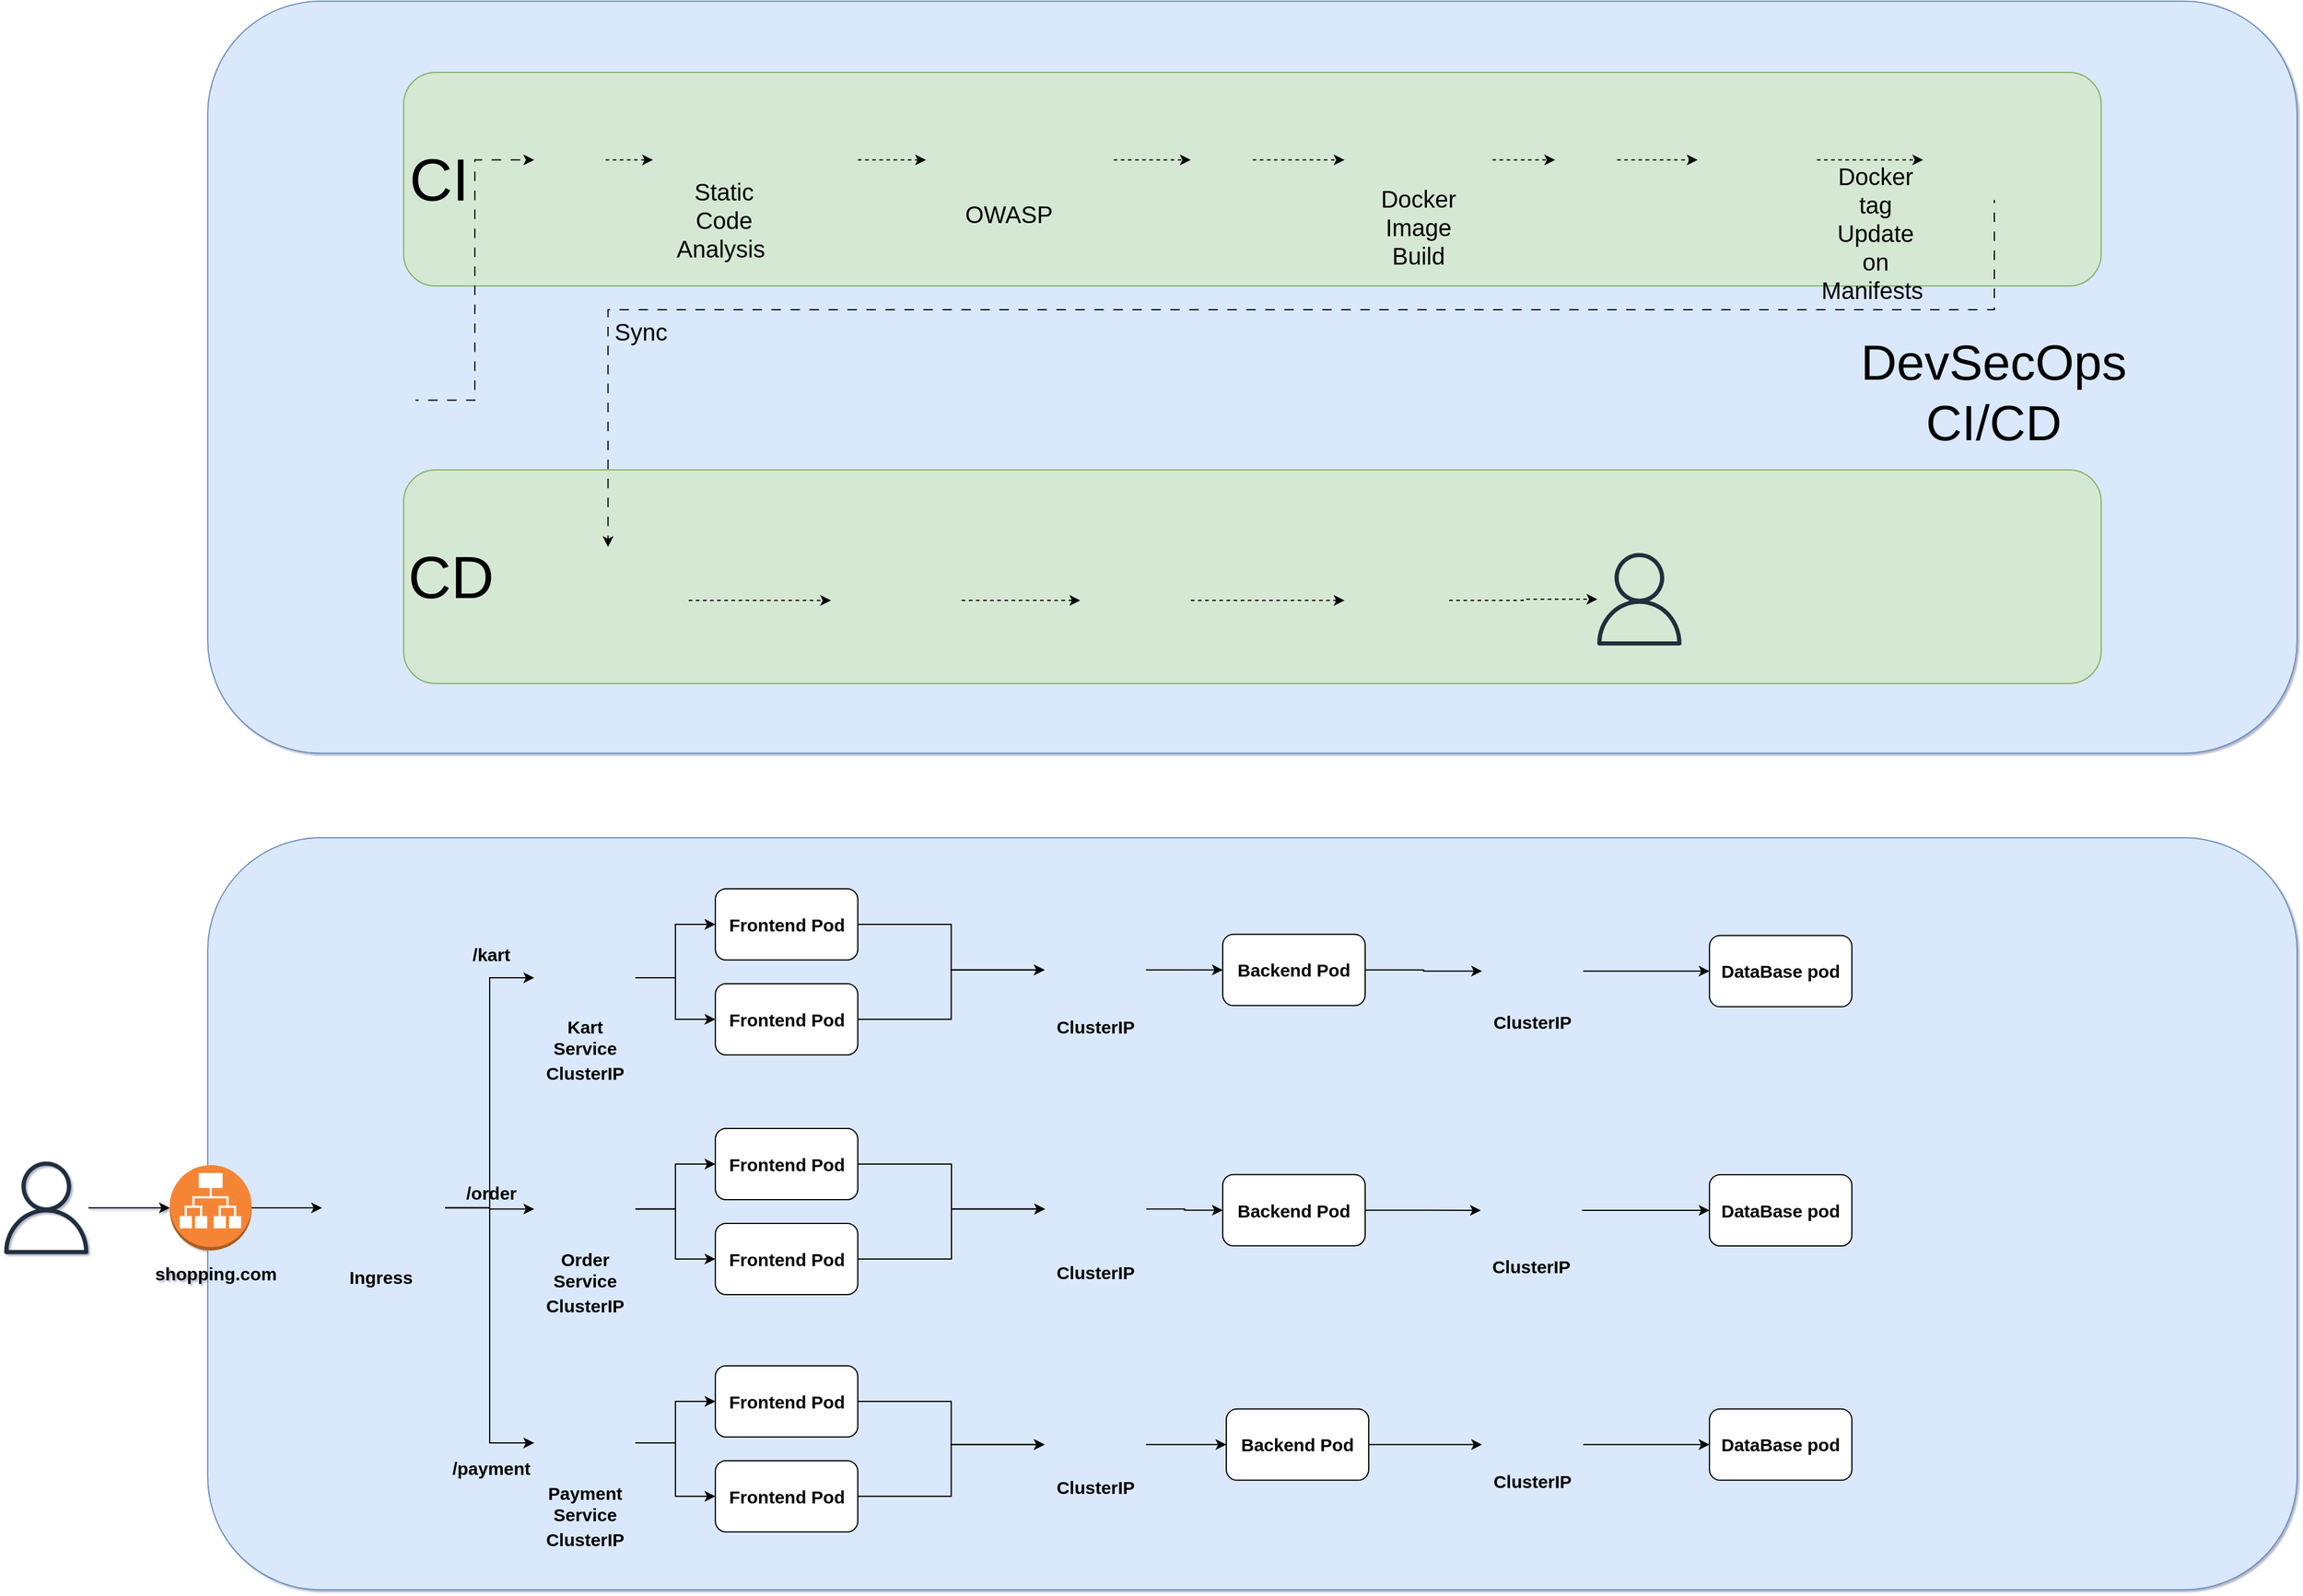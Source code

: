 <mxfile version="26.0.5">
  <diagram name="Page-1" id="FletzxpNU2K9Tte4MwrH">
    <mxGraphModel dx="3149" dy="1913" grid="1" gridSize="10" guides="1" tooltips="1" connect="1" arrows="1" fold="1" page="1" pageScale="1" pageWidth="1100" pageHeight="850" math="0" shadow="1">
      <root>
        <mxCell id="0" />
        <mxCell id="1" parent="0" />
        <mxCell id="Zp9bopaUCP8zhnC8v-5o-43" value="" style="rounded=1;whiteSpace=wrap;html=1;fillColor=#dae8fc;strokeColor=#6c8ebf;" parent="1" vertex="1">
          <mxGeometry x="-375" y="-60" width="1760" height="633.75" as="geometry" />
        </mxCell>
        <mxCell id="Zp9bopaUCP8zhnC8v-5o-44" value="" style="rounded=1;whiteSpace=wrap;html=1;fillColor=#d5e8d4;strokeColor=#82b366;" parent="1" vertex="1">
          <mxGeometry x="-210" width="1430" height="180" as="geometry" />
        </mxCell>
        <mxCell id="Zp9bopaUCP8zhnC8v-5o-45" value="" style="rounded=1;whiteSpace=wrap;html=1;fillColor=#d5e8d4;strokeColor=#82b366;labelBackgroundColor=none;" parent="1" vertex="1">
          <mxGeometry x="-210" y="335" width="1430" height="180" as="geometry" />
        </mxCell>
        <mxCell id="Zp9bopaUCP8zhnC8v-5o-13" style="edgeStyle=orthogonalEdgeStyle;rounded=0;orthogonalLoop=1;jettySize=auto;html=1;entryX=0;entryY=0.5;entryDx=0;entryDy=0;flowAnimation=1;" parent="1" source="Zp9bopaUCP8zhnC8v-5o-1" target="Zp9bopaUCP8zhnC8v-5o-3" edge="1">
          <mxGeometry relative="1" as="geometry" />
        </mxCell>
        <mxCell id="Zp9bopaUCP8zhnC8v-5o-1" value="" style="shape=image;verticalLabelPosition=bottom;labelBackgroundColor=default;verticalAlign=top;aspect=fixed;imageAspect=0;image=https://logolook.net/wp-content/uploads/2022/12/GitHub-Logo.png;" parent="1" vertex="1">
          <mxGeometry x="-320" y="242.5" width="120" height="67.5" as="geometry" />
        </mxCell>
        <mxCell id="Zp9bopaUCP8zhnC8v-5o-22" style="edgeStyle=orthogonalEdgeStyle;rounded=0;orthogonalLoop=1;jettySize=auto;html=1;entryX=0;entryY=0.5;entryDx=0;entryDy=0;flowAnimation=1;dashed=1;" parent="1" source="Zp9bopaUCP8zhnC8v-5o-3" target="Zp9bopaUCP8zhnC8v-5o-5" edge="1">
          <mxGeometry relative="1" as="geometry" />
        </mxCell>
        <mxCell id="Zp9bopaUCP8zhnC8v-5o-3" value="" style="shape=image;verticalLabelPosition=bottom;labelBackgroundColor=default;verticalAlign=top;aspect=fixed;imageAspect=0;image=https://upload.wikimedia.org/wikipedia/commons/thumb/e/e9/Jenkins_logo.svg/1483px-Jenkins_logo.svg.png;" parent="1" vertex="1">
          <mxGeometry x="-100" y="32.33" width="60" height="82.85" as="geometry" />
        </mxCell>
        <mxCell id="Zp9bopaUCP8zhnC8v-5o-20" style="edgeStyle=orthogonalEdgeStyle;rounded=0;orthogonalLoop=1;jettySize=auto;html=1;entryX=0;entryY=0.5;entryDx=0;entryDy=0;flowAnimation=1;dashed=1;" parent="1" source="Zp9bopaUCP8zhnC8v-5o-4" target="kJF5AU2SEee2FHh_53xt-1" edge="1">
          <mxGeometry relative="1" as="geometry">
            <mxPoint x="870" y="73.75" as="targetPoint" />
          </mxGeometry>
        </mxCell>
        <mxCell id="Zp9bopaUCP8zhnC8v-5o-4" value="" style="shape=image;verticalLabelPosition=bottom;labelBackgroundColor=default;verticalAlign=top;aspect=fixed;imageAspect=0;image=https://static-00.iconduck.com/assets.00/trivy-icon-1248x2048-jvb9x51r.png;" parent="1" vertex="1">
          <mxGeometry x="760" y="31" width="52.08" height="85.5" as="geometry" />
        </mxCell>
        <mxCell id="Zp9bopaUCP8zhnC8v-5o-21" style="edgeStyle=orthogonalEdgeStyle;rounded=0;orthogonalLoop=1;jettySize=auto;html=1;entryX=0;entryY=0.5;entryDx=0;entryDy=0;flowAnimation=1;dashed=1;" parent="1" source="Zp9bopaUCP8zhnC8v-5o-5" target="Zp9bopaUCP8zhnC8v-5o-7" edge="1">
          <mxGeometry relative="1" as="geometry" />
        </mxCell>
        <mxCell id="Zp9bopaUCP8zhnC8v-5o-5" value="" style="shape=image;verticalLabelPosition=bottom;labelBackgroundColor=default;verticalAlign=top;aspect=fixed;imageAspect=0;image=https://static-00.iconduck.com/assets.00/sonarqube-icon-2048x499-b6mw67zs.png;" parent="1" vertex="1">
          <mxGeometry y="52.76" width="172.6" height="42" as="geometry" />
        </mxCell>
        <mxCell id="yrw4BJJYyJAJMMiqZRWE-4" value="" style="edgeStyle=orthogonalEdgeStyle;rounded=0;orthogonalLoop=1;jettySize=auto;html=1;flowAnimation=1;dashed=1;" parent="1" source="Zp9bopaUCP8zhnC8v-5o-7" target="yrw4BJJYyJAJMMiqZRWE-3" edge="1">
          <mxGeometry relative="1" as="geometry" />
        </mxCell>
        <mxCell id="Zp9bopaUCP8zhnC8v-5o-7" value="" style="shape=image;verticalLabelPosition=bottom;labelBackgroundColor=default;verticalAlign=top;aspect=fixed;imageAspect=0;image=https://blogger.googleusercontent.com/img/b/R29vZ2xl/AVvXsEglo6MalGbIc81QBbz1jqOU8B0085n2UVJCaH9SfhIfxA0MYt1dEFk2-zwiD-qE16LkgxrJgrbgfuRdoyn1PJho_kqKA_0VlMfW9-waWAuhLT9El1w9XQpbyBj_-3MCTMml9gdUmU9k4Ek/s1600/DependencyCheck.png;" parent="1" vertex="1">
          <mxGeometry x="230" y="48.75" width="158.02" height="50" as="geometry" />
        </mxCell>
        <mxCell id="Zp9bopaUCP8zhnC8v-5o-12" value="" style="shape=image;verticalLabelPosition=bottom;labelBackgroundColor=default;verticalAlign=top;aspect=fixed;imageAspect=0;image=https://static-00.iconduck.com/assets.00/terraform-icon-1803x2048-hodrzd3t.png;" parent="1" vertex="1">
          <mxGeometry x="-340" y="60" width="52.8" height="60" as="geometry" />
        </mxCell>
        <mxCell id="Zp9bopaUCP8zhnC8v-5o-18" style="edgeStyle=orthogonalEdgeStyle;rounded=0;orthogonalLoop=1;jettySize=auto;html=1;entryX=0;entryY=0.5;entryDx=0;entryDy=0;flowAnimation=1;dashed=1;" parent="1" source="Zp9bopaUCP8zhnC8v-5o-15" target="Zp9bopaUCP8zhnC8v-5o-4" edge="1">
          <mxGeometry relative="1" as="geometry">
            <mxPoint x="680" y="73.75" as="targetPoint" />
          </mxGeometry>
        </mxCell>
        <mxCell id="Zp9bopaUCP8zhnC8v-5o-15" value="" style="shape=image;verticalLabelPosition=bottom;labelBackgroundColor=default;verticalAlign=top;aspect=fixed;imageAspect=0;image=https://logos-world.net/wp-content/uploads/2021/02/Docker-Logo.png;" parent="1" vertex="1">
          <mxGeometry x="582.6" y="38.75" width="124.44" height="70" as="geometry" />
        </mxCell>
        <mxCell id="Zp9bopaUCP8zhnC8v-5o-17" value="Docker Image Build" style="text;html=1;align=center;verticalAlign=middle;whiteSpace=wrap;rounded=0;fontSize=20;" parent="1" vertex="1">
          <mxGeometry x="614.82" y="115.18" width="60" height="30" as="geometry" />
        </mxCell>
        <mxCell id="Zp9bopaUCP8zhnC8v-5o-34" style="edgeStyle=orthogonalEdgeStyle;rounded=0;orthogonalLoop=1;jettySize=auto;html=1;entryX=0.5;entryY=0;entryDx=0;entryDy=0;flowAnimation=1;exitX=0.5;exitY=1;exitDx=0;exitDy=0;" parent="1" source="Zp9bopaUCP8zhnC8v-5o-36" target="Zp9bopaUCP8zhnC8v-5o-25" edge="1">
          <mxGeometry relative="1" as="geometry">
            <mxPoint x="-37.795" y="390" as="targetPoint" />
            <mxPoint x="927.429" y="93.75" as="sourcePoint" />
            <Array as="points">
              <mxPoint x="1130" y="200" />
              <mxPoint x="-38" y="200" />
            </Array>
          </mxGeometry>
        </mxCell>
        <mxCell id="Zp9bopaUCP8zhnC8v-5o-37" style="edgeStyle=orthogonalEdgeStyle;rounded=0;orthogonalLoop=1;jettySize=auto;html=1;entryX=0;entryY=0.5;entryDx=0;entryDy=0;flowAnimation=1;dashed=1;exitX=1;exitY=0.5;exitDx=0;exitDy=0;" parent="1" source="kJF5AU2SEee2FHh_53xt-1" target="Zp9bopaUCP8zhnC8v-5o-36" edge="1">
          <mxGeometry relative="1" as="geometry">
            <mxPoint x="984.95" y="73.75" as="sourcePoint" />
          </mxGeometry>
        </mxCell>
        <mxCell id="Zp9bopaUCP8zhnC8v-5o-24" value="" style="shape=image;verticalLabelPosition=bottom;labelBackgroundColor=default;verticalAlign=top;aspect=fixed;imageAspect=0;image=https://upload.wikimedia.org/wikipedia/commons/0/05/Ansible_Logo.png;" parent="1" vertex="1">
          <mxGeometry x="-353.6" y="137.5" width="80" height="80" as="geometry" />
        </mxCell>
        <mxCell id="Zp9bopaUCP8zhnC8v-5o-27" style="edgeStyle=orthogonalEdgeStyle;rounded=0;orthogonalLoop=1;jettySize=auto;html=1;entryX=0;entryY=0.5;entryDx=0;entryDy=0;flowAnimation=1;dashed=1;" parent="1" source="Zp9bopaUCP8zhnC8v-5o-25" target="Zp9bopaUCP8zhnC8v-5o-28" edge="1">
          <mxGeometry relative="1" as="geometry">
            <mxPoint x="160" y="445" as="targetPoint" />
          </mxGeometry>
        </mxCell>
        <mxCell id="Zp9bopaUCP8zhnC8v-5o-25" value="" style="shape=image;verticalLabelPosition=bottom;labelBackgroundColor=default;verticalAlign=top;aspect=fixed;imageAspect=0;image=https://www.opsmx.com/wp-content/uploads/2022/07/Argo-1-e1630327305635-1.png;" parent="1" vertex="1">
          <mxGeometry x="-105.59" y="400" width="135.59" height="90" as="geometry" />
        </mxCell>
        <mxCell id="Zp9bopaUCP8zhnC8v-5o-30" style="edgeStyle=orthogonalEdgeStyle;rounded=0;orthogonalLoop=1;jettySize=auto;html=1;flowAnimation=1;dashed=1;" parent="1" source="Zp9bopaUCP8zhnC8v-5o-28" target="Zp9bopaUCP8zhnC8v-5o-29" edge="1">
          <mxGeometry relative="1" as="geometry" />
        </mxCell>
        <mxCell id="Zp9bopaUCP8zhnC8v-5o-28" value="" style="shape=image;verticalLabelPosition=bottom;labelBackgroundColor=default;verticalAlign=top;aspect=fixed;imageAspect=0;image=https://juststickers.in/wp-content/uploads/2018/11/kubernetes-wordmark.png;" parent="1" vertex="1">
          <mxGeometry x="150" y="390" width="110" height="110" as="geometry" />
        </mxCell>
        <mxCell id="Zp9bopaUCP8zhnC8v-5o-32" style="edgeStyle=orthogonalEdgeStyle;rounded=0;orthogonalLoop=1;jettySize=auto;html=1;entryX=0;entryY=0.5;entryDx=0;entryDy=0;flowAnimation=1;dashed=1;" parent="1" source="Zp9bopaUCP8zhnC8v-5o-29" target="Zp9bopaUCP8zhnC8v-5o-31" edge="1">
          <mxGeometry relative="1" as="geometry" />
        </mxCell>
        <mxCell id="Zp9bopaUCP8zhnC8v-5o-29" value="" style="shape=image;verticalLabelPosition=bottom;labelBackgroundColor=default;verticalAlign=top;aspect=fixed;imageAspect=0;image=https://i.pinimg.com/originals/58/87/dd/5887ddf7f68aa57b38e35196f42150c7.png;" parent="1" vertex="1">
          <mxGeometry x="360" y="405" width="93.02" height="80" as="geometry" />
        </mxCell>
        <mxCell id="Zp9bopaUCP8zhnC8v-5o-47" style="edgeStyle=orthogonalEdgeStyle;rounded=0;orthogonalLoop=1;jettySize=auto;html=1;flowAnimation=1;dashed=1;" parent="1" source="Zp9bopaUCP8zhnC8v-5o-31" target="Zp9bopaUCP8zhnC8v-5o-46" edge="1">
          <mxGeometry relative="1" as="geometry" />
        </mxCell>
        <mxCell id="Zp9bopaUCP8zhnC8v-5o-31" value="" style="shape=image;verticalLabelPosition=bottom;labelBackgroundColor=default;verticalAlign=top;aspect=fixed;imageAspect=0;image=https://upload.wikimedia.org/wikipedia/commons/thumb/a/a1/Grafana_logo.svg/800px-Grafana_logo.svg.png;" parent="1" vertex="1">
          <mxGeometry x="582.6" y="400" width="88.02" height="90" as="geometry" />
        </mxCell>
        <mxCell id="Zp9bopaUCP8zhnC8v-5o-35" value="" style="shape=image;verticalLabelPosition=bottom;labelBackgroundColor=default;verticalAlign=top;aspect=fixed;imageAspect=0;image=https://static-00.iconduck.com/assets.00/aws-icon-2048x2048-ptyrjxdo.png;" parent="1" vertex="1">
          <mxGeometry x="-350" y="-36.25" width="85" height="85" as="geometry" />
        </mxCell>
        <mxCell id="Zp9bopaUCP8zhnC8v-5o-36" value="" style="shape=image;verticalLabelPosition=bottom;labelBackgroundColor=default;verticalAlign=top;aspect=fixed;imageAspect=0;image=https://logolook.net/wp-content/uploads/2022/12/GitHub-Logo.png;" parent="1" vertex="1">
          <mxGeometry x="1070" y="40" width="120" height="67.5" as="geometry" />
        </mxCell>
        <mxCell id="Zp9bopaUCP8zhnC8v-5o-46" value="" style="outlineConnect=0;fontColor=#232F3E;gradientColor=none;fillColor=#232F3D;strokeColor=none;dashed=0;verticalLabelPosition=bottom;verticalAlign=top;align=center;html=1;fontSize=12;fontStyle=0;aspect=fixed;pointerEvents=1;shape=mxgraph.aws4.user;" parent="1" vertex="1">
          <mxGeometry x="792" y="405" width="78" height="78" as="geometry" />
        </mxCell>
        <mxCell id="Zp9bopaUCP8zhnC8v-5o-48" value="DevSecOps CI/CD" style="text;html=1;align=center;verticalAlign=middle;whiteSpace=wrap;rounded=0;fontSize=42;" parent="1" vertex="1">
          <mxGeometry x="1021.4" y="230" width="217.2" height="80" as="geometry" />
        </mxCell>
        <mxCell id="Zp9bopaUCP8zhnC8v-5o-49" value="CI" style="text;html=1;align=center;verticalAlign=middle;whiteSpace=wrap;rounded=0;fontSize=50;" parent="1" vertex="1">
          <mxGeometry x="-210" y="75.0" width="60" height="30" as="geometry" />
        </mxCell>
        <mxCell id="Zp9bopaUCP8zhnC8v-5o-50" value="CD" style="text;html=1;align=center;verticalAlign=middle;whiteSpace=wrap;rounded=0;fontSize=50;" parent="1" vertex="1">
          <mxGeometry x="-200.0" y="410" width="60" height="30" as="geometry" />
        </mxCell>
        <mxCell id="Ye_nrfRPRzjRZ5T-cUN8-1" value="Docker tag Update on Manifests&amp;nbsp;" style="text;html=1;align=center;verticalAlign=middle;whiteSpace=wrap;rounded=0;strokeWidth=10;fontSize=20;" parent="1" vertex="1">
          <mxGeometry x="1000" y="120" width="60" height="30" as="geometry" />
        </mxCell>
        <mxCell id="Ye_nrfRPRzjRZ5T-cUN8-2" value="Static Code Analysis&amp;nbsp;" style="text;html=1;align=center;verticalAlign=middle;whiteSpace=wrap;rounded=0;fontSize=20;" parent="1" vertex="1">
          <mxGeometry x="30" y="108.75" width="60" height="30" as="geometry" />
        </mxCell>
        <mxCell id="Ye_nrfRPRzjRZ5T-cUN8-3" value="OWASP" style="text;html=1;align=center;verticalAlign=middle;whiteSpace=wrap;rounded=0;fontSize=20;" parent="1" vertex="1">
          <mxGeometry x="270" y="103.75" width="60" height="30" as="geometry" />
        </mxCell>
        <mxCell id="Ye_nrfRPRzjRZ5T-cUN8-4" value="Sync" style="text;html=1;align=center;verticalAlign=middle;whiteSpace=wrap;rounded=0;fontSize=20;" parent="1" vertex="1">
          <mxGeometry x="-40" y="203.44" width="60" height="30" as="geometry" />
        </mxCell>
        <mxCell id="yrw4BJJYyJAJMMiqZRWE-6" style="edgeStyle=orthogonalEdgeStyle;rounded=0;orthogonalLoop=1;jettySize=auto;html=1;entryX=0;entryY=0.5;entryDx=0;entryDy=0;flowAnimation=1;dashed=1;" parent="1" source="yrw4BJJYyJAJMMiqZRWE-3" target="Zp9bopaUCP8zhnC8v-5o-15" edge="1">
          <mxGeometry relative="1" as="geometry" />
        </mxCell>
        <mxCell id="yrw4BJJYyJAJMMiqZRWE-3" value="" style="shape=image;verticalLabelPosition=bottom;labelBackgroundColor=default;verticalAlign=top;aspect=fixed;imageAspect=0;image=https://static-00.iconduck.com/assets.00/trivy-icon-1248x2048-jvb9x51r.png;" parent="1" vertex="1">
          <mxGeometry x="453.02" y="31" width="52.08" height="85.5" as="geometry" />
        </mxCell>
        <mxCell id="kJF5AU2SEee2FHh_53xt-2" value="" style="rounded=1;whiteSpace=wrap;html=1;fillColor=#dae8fc;strokeColor=#6c8ebf;fontStyle=1;fontSize=15;" parent="1" vertex="1">
          <mxGeometry x="-375" y="644.99" width="1760" height="633.75" as="geometry" />
        </mxCell>
        <mxCell id="kJF5AU2SEee2FHh_53xt-1" value="" style="shape=image;verticalLabelPosition=bottom;labelBackgroundColor=default;verticalAlign=top;aspect=fixed;imageAspect=0;image=https://images.squarespace-cdn.com/content/v1/5979393017bffc7e4595795b/1612198269255-W6DPDQBCHH716OYRSJWJ/docker-hub-logo.png;" parent="1" vertex="1">
          <mxGeometry x="880" y="33.75" width="100.39" height="80" as="geometry" />
        </mxCell>
        <mxCell id="kJF5AU2SEee2FHh_53xt-3" value="" style="outlineConnect=0;fontColor=#232F3E;gradientColor=none;fillColor=#232F3D;strokeColor=none;dashed=0;verticalLabelPosition=bottom;verticalAlign=top;align=center;html=1;fontSize=15;fontStyle=1;aspect=fixed;pointerEvents=1;shape=mxgraph.aws4.user;" parent="1" vertex="1">
          <mxGeometry x="-550" y="917.87" width="78" height="78" as="geometry" />
        </mxCell>
        <mxCell id="kJF5AU2SEee2FHh_53xt-7" style="edgeStyle=orthogonalEdgeStyle;rounded=0;orthogonalLoop=1;jettySize=auto;html=1;entryX=0;entryY=0.5;entryDx=0;entryDy=0;fontStyle=1;fontSize=15;" parent="1" source="kJF5AU2SEee2FHh_53xt-4" target="kJF5AU2SEee2FHh_53xt-6" edge="1">
          <mxGeometry relative="1" as="geometry" />
        </mxCell>
        <mxCell id="kJF5AU2SEee2FHh_53xt-4" value="" style="outlineConnect=0;dashed=0;verticalLabelPosition=bottom;verticalAlign=top;align=center;html=1;shape=mxgraph.aws3.application_load_balancer;fillColor=#F58534;gradientColor=none;fontStyle=1;fontSize=15;" parent="1" vertex="1">
          <mxGeometry x="-407" y="920.87" width="69" height="72" as="geometry" />
        </mxCell>
        <mxCell id="kJF5AU2SEee2FHh_53xt-5" style="edgeStyle=orthogonalEdgeStyle;rounded=0;orthogonalLoop=1;jettySize=auto;html=1;entryX=0;entryY=0.5;entryDx=0;entryDy=0;entryPerimeter=0;fontStyle=1;fontSize=15;" parent="1" source="kJF5AU2SEee2FHh_53xt-3" target="kJF5AU2SEee2FHh_53xt-4" edge="1">
          <mxGeometry relative="1" as="geometry" />
        </mxCell>
        <mxCell id="kJF5AU2SEee2FHh_53xt-11" style="edgeStyle=orthogonalEdgeStyle;rounded=0;orthogonalLoop=1;jettySize=auto;html=1;entryX=0;entryY=0.5;entryDx=0;entryDy=0;fontStyle=1;fontSize=15;" parent="1" source="kJF5AU2SEee2FHh_53xt-6" target="kJF5AU2SEee2FHh_53xt-10" edge="1">
          <mxGeometry relative="1" as="geometry" />
        </mxCell>
        <mxCell id="kJF5AU2SEee2FHh_53xt-26" style="edgeStyle=orthogonalEdgeStyle;rounded=0;orthogonalLoop=1;jettySize=auto;html=1;entryX=0;entryY=0.5;entryDx=0;entryDy=0;fontStyle=1;fontSize=15;" parent="1" source="kJF5AU2SEee2FHh_53xt-6" target="kJF5AU2SEee2FHh_53xt-25" edge="1">
          <mxGeometry relative="1" as="geometry" />
        </mxCell>
        <mxCell id="kJF5AU2SEee2FHh_53xt-30" style="edgeStyle=orthogonalEdgeStyle;rounded=0;orthogonalLoop=1;jettySize=auto;html=1;entryX=0;entryY=0.5;entryDx=0;entryDy=0;fontStyle=1;fontSize=15;" parent="1" source="kJF5AU2SEee2FHh_53xt-6" target="kJF5AU2SEee2FHh_53xt-28" edge="1">
          <mxGeometry relative="1" as="geometry" />
        </mxCell>
        <mxCell id="kJF5AU2SEee2FHh_53xt-6" value="" style="shape=image;verticalLabelPosition=bottom;labelBackgroundColor=default;verticalAlign=top;aspect=fixed;imageAspect=0;image=https://miro.medium.com/v2/resize:fit:672/1*IBh4DjOb02cT1TPW5GFZDg.png;fontStyle=1;fontSize=15;" parent="1" vertex="1">
          <mxGeometry x="-278.78" y="916.87" width="103.78" height="80" as="geometry" />
        </mxCell>
        <mxCell id="kJF5AU2SEee2FHh_53xt-18" style="edgeStyle=orthogonalEdgeStyle;rounded=0;orthogonalLoop=1;jettySize=auto;html=1;entryX=0;entryY=0.5;entryDx=0;entryDy=0;fontStyle=1;fontSize=15;" parent="1" source="kJF5AU2SEee2FHh_53xt-10" target="kJF5AU2SEee2FHh_53xt-17" edge="1">
          <mxGeometry relative="1" as="geometry" />
        </mxCell>
        <mxCell id="kJF5AU2SEee2FHh_53xt-22" style="edgeStyle=orthogonalEdgeStyle;rounded=0;orthogonalLoop=1;jettySize=auto;html=1;entryX=0;entryY=0.5;entryDx=0;entryDy=0;fontStyle=1;fontSize=15;" parent="1" source="kJF5AU2SEee2FHh_53xt-10" target="kJF5AU2SEee2FHh_53xt-20" edge="1">
          <mxGeometry relative="1" as="geometry" />
        </mxCell>
        <mxCell id="kJF5AU2SEee2FHh_53xt-10" value="" style="shape=image;verticalLabelPosition=bottom;labelBackgroundColor=default;verticalAlign=top;aspect=fixed;imageAspect=0;image=https://miro.medium.com/v2/resize:fit:546/1*ZlQffqUWhkxqbKI--ZUitg.png;fontStyle=1;fontSize=15;" parent="1" vertex="1">
          <mxGeometry x="-100" y="728" width="85.31" height="70" as="geometry" />
        </mxCell>
        <mxCell id="kJF5AU2SEee2FHh_53xt-14" value="" style="shape=image;verticalLabelPosition=bottom;labelBackgroundColor=default;verticalAlign=top;aspect=fixed;imageAspect=0;image=https://juststickers.in/wp-content/uploads/2018/11/kubernetes-wordmark.png;fontStyle=1;fontSize=15;" parent="1" vertex="1">
          <mxGeometry x="-343.6" y="650" width="60" height="60" as="geometry" />
        </mxCell>
        <mxCell id="kJF5AU2SEee2FHh_53xt-50" style="edgeStyle=orthogonalEdgeStyle;rounded=0;orthogonalLoop=1;jettySize=auto;html=1;entryX=0;entryY=0.5;entryDx=0;entryDy=0;fontStyle=1;fontSize=15;" parent="1" source="kJF5AU2SEee2FHh_53xt-17" target="kJF5AU2SEee2FHh_53xt-42" edge="1">
          <mxGeometry relative="1" as="geometry" />
        </mxCell>
        <mxCell id="kJF5AU2SEee2FHh_53xt-17" value="Frontend Pod" style="rounded=1;whiteSpace=wrap;html=1;fontStyle=1;fontSize=15;" parent="1" vertex="1">
          <mxGeometry x="52.6" y="688" width="120" height="60" as="geometry" />
        </mxCell>
        <mxCell id="kJF5AU2SEee2FHh_53xt-51" style="edgeStyle=orthogonalEdgeStyle;rounded=0;orthogonalLoop=1;jettySize=auto;html=1;entryX=0;entryY=0.5;entryDx=0;entryDy=0;fontStyle=1;fontSize=15;" parent="1" source="kJF5AU2SEee2FHh_53xt-20" target="kJF5AU2SEee2FHh_53xt-42" edge="1">
          <mxGeometry relative="1" as="geometry" />
        </mxCell>
        <mxCell id="kJF5AU2SEee2FHh_53xt-20" value="Frontend Pod" style="rounded=1;whiteSpace=wrap;html=1;fontStyle=1;fontSize=15;" parent="1" vertex="1">
          <mxGeometry x="52.6" y="768" width="120" height="60" as="geometry" />
        </mxCell>
        <mxCell id="kJF5AU2SEee2FHh_53xt-24" value="Kart Service" style="text;html=1;align=center;verticalAlign=middle;whiteSpace=wrap;rounded=0;fontStyle=1;fontSize=15;" parent="1" vertex="1">
          <mxGeometry x="-87.34" y="798" width="60" height="30" as="geometry" />
        </mxCell>
        <mxCell id="kJF5AU2SEee2FHh_53xt-37" style="edgeStyle=orthogonalEdgeStyle;rounded=0;orthogonalLoop=1;jettySize=auto;html=1;entryX=0;entryY=0.5;entryDx=0;entryDy=0;fontStyle=1;fontSize=15;" parent="1" source="kJF5AU2SEee2FHh_53xt-25" target="kJF5AU2SEee2FHh_53xt-31" edge="1">
          <mxGeometry relative="1" as="geometry" />
        </mxCell>
        <mxCell id="kJF5AU2SEee2FHh_53xt-38" style="edgeStyle=orthogonalEdgeStyle;rounded=0;orthogonalLoop=1;jettySize=auto;html=1;entryX=0;entryY=0.5;entryDx=0;entryDy=0;fontStyle=1;fontSize=15;" parent="1" source="kJF5AU2SEee2FHh_53xt-25" target="kJF5AU2SEee2FHh_53xt-32" edge="1">
          <mxGeometry relative="1" as="geometry" />
        </mxCell>
        <mxCell id="kJF5AU2SEee2FHh_53xt-25" value="" style="shape=image;verticalLabelPosition=bottom;labelBackgroundColor=default;verticalAlign=top;aspect=fixed;imageAspect=0;image=https://miro.medium.com/v2/resize:fit:546/1*ZlQffqUWhkxqbKI--ZUitg.png;fontStyle=1;fontSize=15;" parent="1" vertex="1">
          <mxGeometry x="-100" y="922.87" width="85.31" height="70" as="geometry" />
        </mxCell>
        <mxCell id="kJF5AU2SEee2FHh_53xt-27" value="Order Service" style="text;html=1;align=center;verticalAlign=middle;whiteSpace=wrap;rounded=0;fontStyle=1;fontSize=15;" parent="1" vertex="1">
          <mxGeometry x="-87.34" y="994" width="60" height="30" as="geometry" />
        </mxCell>
        <mxCell id="kJF5AU2SEee2FHh_53xt-35" style="edgeStyle=orthogonalEdgeStyle;rounded=0;orthogonalLoop=1;jettySize=auto;html=1;entryX=0;entryY=0.5;entryDx=0;entryDy=0;fontStyle=1;fontSize=15;" parent="1" source="kJF5AU2SEee2FHh_53xt-28" target="kJF5AU2SEee2FHh_53xt-33" edge="1">
          <mxGeometry relative="1" as="geometry" />
        </mxCell>
        <mxCell id="kJF5AU2SEee2FHh_53xt-36" style="edgeStyle=orthogonalEdgeStyle;rounded=0;orthogonalLoop=1;jettySize=auto;html=1;entryX=0;entryY=0.5;entryDx=0;entryDy=0;fontStyle=1;fontSize=15;" parent="1" source="kJF5AU2SEee2FHh_53xt-28" target="kJF5AU2SEee2FHh_53xt-34" edge="1">
          <mxGeometry relative="1" as="geometry" />
        </mxCell>
        <mxCell id="kJF5AU2SEee2FHh_53xt-28" value="" style="shape=image;verticalLabelPosition=bottom;labelBackgroundColor=default;verticalAlign=top;aspect=fixed;imageAspect=0;image=https://miro.medium.com/v2/resize:fit:546/1*ZlQffqUWhkxqbKI--ZUitg.png;fontStyle=1;fontSize=15;" parent="1" vertex="1">
          <mxGeometry x="-100" y="1120" width="85.31" height="70" as="geometry" />
        </mxCell>
        <mxCell id="kJF5AU2SEee2FHh_53xt-29" value="Payment Service" style="text;html=1;align=center;verticalAlign=middle;whiteSpace=wrap;rounded=0;fontStyle=1;fontSize=15;" parent="1" vertex="1">
          <mxGeometry x="-87.34" y="1191" width="60" height="30" as="geometry" />
        </mxCell>
        <mxCell id="kJF5AU2SEee2FHh_53xt-48" style="edgeStyle=orthogonalEdgeStyle;rounded=0;orthogonalLoop=1;jettySize=auto;html=1;entryX=0;entryY=0.5;entryDx=0;entryDy=0;fontStyle=1;fontSize=15;" parent="1" source="kJF5AU2SEee2FHh_53xt-31" target="kJF5AU2SEee2FHh_53xt-40" edge="1">
          <mxGeometry relative="1" as="geometry" />
        </mxCell>
        <mxCell id="kJF5AU2SEee2FHh_53xt-31" value="Frontend Pod" style="rounded=1;whiteSpace=wrap;html=1;fontStyle=1;fontSize=15;" parent="1" vertex="1">
          <mxGeometry x="52.6" y="890" width="120" height="60" as="geometry" />
        </mxCell>
        <mxCell id="kJF5AU2SEee2FHh_53xt-49" style="edgeStyle=orthogonalEdgeStyle;rounded=0;orthogonalLoop=1;jettySize=auto;html=1;entryX=0;entryY=0.5;entryDx=0;entryDy=0;fontStyle=1;fontSize=15;" parent="1" source="kJF5AU2SEee2FHh_53xt-32" target="kJF5AU2SEee2FHh_53xt-40" edge="1">
          <mxGeometry relative="1" as="geometry" />
        </mxCell>
        <mxCell id="kJF5AU2SEee2FHh_53xt-32" value="Frontend Pod" style="rounded=1;whiteSpace=wrap;html=1;fontStyle=1;fontSize=15;" parent="1" vertex="1">
          <mxGeometry x="52.6" y="970" width="120" height="60" as="geometry" />
        </mxCell>
        <mxCell id="kJF5AU2SEee2FHh_53xt-46" style="edgeStyle=orthogonalEdgeStyle;rounded=0;orthogonalLoop=1;jettySize=auto;html=1;entryX=0;entryY=0.5;entryDx=0;entryDy=0;fontStyle=1;fontSize=15;" parent="1" source="kJF5AU2SEee2FHh_53xt-33" target="kJF5AU2SEee2FHh_53xt-44" edge="1">
          <mxGeometry relative="1" as="geometry" />
        </mxCell>
        <mxCell id="kJF5AU2SEee2FHh_53xt-33" value="Frontend Pod" style="rounded=1;whiteSpace=wrap;html=1;fontStyle=1;fontSize=15;" parent="1" vertex="1">
          <mxGeometry x="52.6" y="1090" width="120" height="60" as="geometry" />
        </mxCell>
        <mxCell id="kJF5AU2SEee2FHh_53xt-47" style="edgeStyle=orthogonalEdgeStyle;rounded=0;orthogonalLoop=1;jettySize=auto;html=1;fontStyle=1;fontSize=15;" parent="1" source="kJF5AU2SEee2FHh_53xt-34" target="kJF5AU2SEee2FHh_53xt-44" edge="1">
          <mxGeometry relative="1" as="geometry" />
        </mxCell>
        <mxCell id="kJF5AU2SEee2FHh_53xt-34" value="Frontend Pod" style="rounded=1;whiteSpace=wrap;html=1;fontStyle=1;fontSize=15;" parent="1" vertex="1">
          <mxGeometry x="52.6" y="1170" width="120" height="60" as="geometry" />
        </mxCell>
        <mxCell id="kJF5AU2SEee2FHh_53xt-57" style="edgeStyle=orthogonalEdgeStyle;rounded=0;orthogonalLoop=1;jettySize=auto;html=1;entryX=0;entryY=0.5;entryDx=0;entryDy=0;fontStyle=1;fontSize=15;" parent="1" source="kJF5AU2SEee2FHh_53xt-40" target="kJF5AU2SEee2FHh_53xt-54" edge="1">
          <mxGeometry relative="1" as="geometry" />
        </mxCell>
        <mxCell id="kJF5AU2SEee2FHh_53xt-40" value="" style="shape=image;verticalLabelPosition=bottom;labelBackgroundColor=default;verticalAlign=top;aspect=fixed;imageAspect=0;image=https://miro.medium.com/v2/resize:fit:546/1*ZlQffqUWhkxqbKI--ZUitg.png;fontStyle=1;fontSize=15;" parent="1" vertex="1">
          <mxGeometry x="330.36" y="922.87" width="85.31" height="70" as="geometry" />
        </mxCell>
        <mxCell id="kJF5AU2SEee2FHh_53xt-41" value="ClusterIP" style="text;html=1;align=center;verticalAlign=middle;whiteSpace=wrap;rounded=0;fontStyle=1;fontSize=15;" parent="1" vertex="1">
          <mxGeometry x="343.38" y="996" width="60" height="30" as="geometry" />
        </mxCell>
        <mxCell id="kJF5AU2SEee2FHh_53xt-53" style="edgeStyle=orthogonalEdgeStyle;rounded=0;orthogonalLoop=1;jettySize=auto;html=1;entryX=0;entryY=0.5;entryDx=0;entryDy=0;fontStyle=1;fontSize=15;" parent="1" source="kJF5AU2SEee2FHh_53xt-42" target="kJF5AU2SEee2FHh_53xt-52" edge="1">
          <mxGeometry relative="1" as="geometry" />
        </mxCell>
        <mxCell id="kJF5AU2SEee2FHh_53xt-42" value="" style="shape=image;verticalLabelPosition=bottom;labelBackgroundColor=default;verticalAlign=top;aspect=fixed;imageAspect=0;image=https://miro.medium.com/v2/resize:fit:546/1*ZlQffqUWhkxqbKI--ZUitg.png;fontStyle=1;fontSize=15;" parent="1" vertex="1">
          <mxGeometry x="330" y="721.43" width="85.31" height="70" as="geometry" />
        </mxCell>
        <mxCell id="kJF5AU2SEee2FHh_53xt-43" value="ClusterIP" style="text;html=1;align=center;verticalAlign=middle;whiteSpace=wrap;rounded=0;fontStyle=1;fontSize=15;" parent="1" vertex="1">
          <mxGeometry x="343.02" y="788.56" width="60" height="30" as="geometry" />
        </mxCell>
        <mxCell id="kJF5AU2SEee2FHh_53xt-56" style="edgeStyle=orthogonalEdgeStyle;rounded=0;orthogonalLoop=1;jettySize=auto;html=1;entryX=0;entryY=0.5;entryDx=0;entryDy=0;fontStyle=1;fontSize=15;" parent="1" source="kJF5AU2SEee2FHh_53xt-44" target="kJF5AU2SEee2FHh_53xt-55" edge="1">
          <mxGeometry relative="1" as="geometry" />
        </mxCell>
        <mxCell id="kJF5AU2SEee2FHh_53xt-44" value="" style="shape=image;verticalLabelPosition=bottom;labelBackgroundColor=default;verticalAlign=top;aspect=fixed;imageAspect=0;image=https://miro.medium.com/v2/resize:fit:546/1*ZlQffqUWhkxqbKI--ZUitg.png;fontStyle=1;fontSize=15;" parent="1" vertex="1">
          <mxGeometry x="330" y="1121.43" width="85.31" height="70" as="geometry" />
        </mxCell>
        <mxCell id="kJF5AU2SEee2FHh_53xt-45" value="ClusterIP" style="text;html=1;align=center;verticalAlign=middle;whiteSpace=wrap;rounded=0;fontStyle=1;fontSize=15;" parent="1" vertex="1">
          <mxGeometry x="343.02" y="1176.56" width="60" height="30" as="geometry" />
        </mxCell>
        <mxCell id="kJF5AU2SEee2FHh_53xt-65" style="edgeStyle=orthogonalEdgeStyle;rounded=0;orthogonalLoop=1;jettySize=auto;html=1;entryX=0;entryY=0.5;entryDx=0;entryDy=0;fontStyle=1;fontSize=15;" parent="1" source="kJF5AU2SEee2FHh_53xt-52" target="kJF5AU2SEee2FHh_53xt-58" edge="1">
          <mxGeometry relative="1" as="geometry" />
        </mxCell>
        <mxCell id="kJF5AU2SEee2FHh_53xt-52" value="Backend Pod" style="rounded=1;whiteSpace=wrap;html=1;fontStyle=1;fontSize=15;" parent="1" vertex="1">
          <mxGeometry x="480" y="726.43" width="120" height="60" as="geometry" />
        </mxCell>
        <mxCell id="kJF5AU2SEee2FHh_53xt-66" style="edgeStyle=orthogonalEdgeStyle;rounded=0;orthogonalLoop=1;jettySize=auto;html=1;entryX=0;entryY=0.5;entryDx=0;entryDy=0;fontStyle=1;fontSize=15;" parent="1" source="kJF5AU2SEee2FHh_53xt-54" target="kJF5AU2SEee2FHh_53xt-61" edge="1">
          <mxGeometry relative="1" as="geometry" />
        </mxCell>
        <mxCell id="kJF5AU2SEee2FHh_53xt-54" value="Backend Pod" style="rounded=1;whiteSpace=wrap;html=1;fontStyle=1;fontSize=15;" parent="1" vertex="1">
          <mxGeometry x="480" y="928.87" width="120" height="60" as="geometry" />
        </mxCell>
        <mxCell id="kJF5AU2SEee2FHh_53xt-67" style="edgeStyle=orthogonalEdgeStyle;rounded=0;orthogonalLoop=1;jettySize=auto;html=1;entryX=0;entryY=0.5;entryDx=0;entryDy=0;fontStyle=1;fontSize=15;" parent="1" source="kJF5AU2SEee2FHh_53xt-55" target="kJF5AU2SEee2FHh_53xt-63" edge="1">
          <mxGeometry relative="1" as="geometry" />
        </mxCell>
        <mxCell id="kJF5AU2SEee2FHh_53xt-55" value="Backend Pod" style="rounded=1;whiteSpace=wrap;html=1;fontStyle=1;fontSize=15;" parent="1" vertex="1">
          <mxGeometry x="483" y="1126.43" width="120" height="60" as="geometry" />
        </mxCell>
        <mxCell id="kJF5AU2SEee2FHh_53xt-69" style="edgeStyle=orthogonalEdgeStyle;rounded=0;orthogonalLoop=1;jettySize=auto;html=1;fontStyle=1;fontSize=15;" parent="1" source="kJF5AU2SEee2FHh_53xt-58" target="kJF5AU2SEee2FHh_53xt-68" edge="1">
          <mxGeometry relative="1" as="geometry" />
        </mxCell>
        <mxCell id="kJF5AU2SEee2FHh_53xt-58" value="" style="shape=image;verticalLabelPosition=bottom;labelBackgroundColor=default;verticalAlign=top;aspect=fixed;imageAspect=0;image=https://miro.medium.com/v2/resize:fit:546/1*ZlQffqUWhkxqbKI--ZUitg.png;fontStyle=1;fontSize=15;" parent="1" vertex="1">
          <mxGeometry x="698.39" y="722.43" width="85.31" height="70" as="geometry" />
        </mxCell>
        <mxCell id="kJF5AU2SEee2FHh_53xt-60" value="ClusterIP" style="text;html=1;align=center;verticalAlign=middle;whiteSpace=wrap;rounded=0;fontStyle=1;fontSize=15;" parent="1" vertex="1">
          <mxGeometry x="711.04" y="784.56" width="60" height="30" as="geometry" />
        </mxCell>
        <mxCell id="kJF5AU2SEee2FHh_53xt-71" style="edgeStyle=orthogonalEdgeStyle;rounded=0;orthogonalLoop=1;jettySize=auto;html=1;entryX=0;entryY=0.5;entryDx=0;entryDy=0;fontStyle=1;fontSize=15;" parent="1" source="kJF5AU2SEee2FHh_53xt-61" target="kJF5AU2SEee2FHh_53xt-70" edge="1">
          <mxGeometry relative="1" as="geometry" />
        </mxCell>
        <mxCell id="kJF5AU2SEee2FHh_53xt-61" value="" style="shape=image;verticalLabelPosition=bottom;labelBackgroundColor=default;verticalAlign=top;aspect=fixed;imageAspect=0;image=https://miro.medium.com/v2/resize:fit:546/1*ZlQffqUWhkxqbKI--ZUitg.png;fontStyle=1;fontSize=15;" parent="1" vertex="1">
          <mxGeometry x="697.4" y="924" width="85.31" height="70" as="geometry" />
        </mxCell>
        <mxCell id="kJF5AU2SEee2FHh_53xt-62" value="ClusterIP" style="text;html=1;align=center;verticalAlign=middle;whiteSpace=wrap;rounded=0;fontStyle=1;fontSize=15;" parent="1" vertex="1">
          <mxGeometry x="710.06" y="991" width="60" height="30" as="geometry" />
        </mxCell>
        <mxCell id="kJF5AU2SEee2FHh_53xt-73" style="edgeStyle=orthogonalEdgeStyle;rounded=0;orthogonalLoop=1;jettySize=auto;html=1;entryX=0;entryY=0.5;entryDx=0;entryDy=0;fontStyle=1;fontSize=15;" parent="1" source="kJF5AU2SEee2FHh_53xt-63" target="kJF5AU2SEee2FHh_53xt-72" edge="1">
          <mxGeometry relative="1" as="geometry" />
        </mxCell>
        <mxCell id="kJF5AU2SEee2FHh_53xt-63" value="" style="shape=image;verticalLabelPosition=bottom;labelBackgroundColor=default;verticalAlign=top;aspect=fixed;imageAspect=0;image=https://miro.medium.com/v2/resize:fit:546/1*ZlQffqUWhkxqbKI--ZUitg.png;fontStyle=1;fontSize=15;" parent="1" vertex="1">
          <mxGeometry x="698.4" y="1121.43" width="85.31" height="70" as="geometry" />
        </mxCell>
        <mxCell id="kJF5AU2SEee2FHh_53xt-64" value="ClusterIP" style="text;html=1;align=center;verticalAlign=middle;whiteSpace=wrap;rounded=0;fontStyle=1;fontSize=15;" parent="1" vertex="1">
          <mxGeometry x="711.06" y="1172.43" width="60" height="30" as="geometry" />
        </mxCell>
        <mxCell id="kJF5AU2SEee2FHh_53xt-68" value="DataBase pod" style="rounded=1;whiteSpace=wrap;html=1;fontStyle=1;fontSize=15;" parent="1" vertex="1">
          <mxGeometry x="890" y="727.43" width="120" height="60" as="geometry" />
        </mxCell>
        <mxCell id="kJF5AU2SEee2FHh_53xt-70" value="DataBase pod" style="rounded=1;whiteSpace=wrap;html=1;fontStyle=1;fontSize=15;" parent="1" vertex="1">
          <mxGeometry x="890" y="929" width="120" height="60" as="geometry" />
        </mxCell>
        <mxCell id="kJF5AU2SEee2FHh_53xt-72" value="DataBase pod" style="rounded=1;whiteSpace=wrap;html=1;fontStyle=1;fontSize=15;" parent="1" vertex="1">
          <mxGeometry x="890" y="1126.43" width="120" height="60" as="geometry" />
        </mxCell>
        <mxCell id="kJF5AU2SEee2FHh_53xt-74" value="/kart" style="text;html=1;align=center;verticalAlign=middle;whiteSpace=wrap;rounded=0;fontStyle=1;fontSize=15;" parent="1" vertex="1">
          <mxGeometry x="-165.59" y="728" width="60" height="30" as="geometry" />
        </mxCell>
        <mxCell id="kJF5AU2SEee2FHh_53xt-75" value="/order" style="text;html=1;align=center;verticalAlign=middle;whiteSpace=wrap;rounded=0;fontStyle=1;fontSize=15;" parent="1" vertex="1">
          <mxGeometry x="-165.59" y="929" width="60" height="30" as="geometry" />
        </mxCell>
        <mxCell id="kJF5AU2SEee2FHh_53xt-76" value="/payment" style="text;html=1;align=center;verticalAlign=middle;whiteSpace=wrap;rounded=0;fontStyle=1;fontSize=15;" parent="1" vertex="1">
          <mxGeometry x="-165.59" y="1161" width="60" height="30" as="geometry" />
        </mxCell>
        <mxCell id="kJF5AU2SEee2FHh_53xt-77" value="shopping.com" style="text;html=1;align=center;verticalAlign=middle;whiteSpace=wrap;rounded=0;fontStyle=1;fontSize=15;" parent="1" vertex="1">
          <mxGeometry x="-398" y="996.87" width="60" height="30" as="geometry" />
        </mxCell>
        <mxCell id="kJF5AU2SEee2FHh_53xt-78" value="Ingress" style="text;html=1;align=center;verticalAlign=middle;whiteSpace=wrap;rounded=0;fontStyle=1;fontSize=15;" parent="1" vertex="1">
          <mxGeometry x="-259" y="1000" width="60" height="30" as="geometry" />
        </mxCell>
        <mxCell id="oP_M7LKMkmoxYbeWlHsT-1" value="ClusterIP" style="text;html=1;align=center;verticalAlign=middle;whiteSpace=wrap;rounded=0;fontStyle=1;fontSize=15;" vertex="1" parent="1">
          <mxGeometry x="-87.34" y="828" width="60" height="30" as="geometry" />
        </mxCell>
        <mxCell id="oP_M7LKMkmoxYbeWlHsT-2" value="ClusterIP" style="text;html=1;align=center;verticalAlign=middle;whiteSpace=wrap;rounded=0;fontStyle=1;fontSize=15;" vertex="1" parent="1">
          <mxGeometry x="-87.34" y="1024" width="60" height="30" as="geometry" />
        </mxCell>
        <mxCell id="oP_M7LKMkmoxYbeWlHsT-3" value="ClusterIP" style="text;html=1;align=center;verticalAlign=middle;whiteSpace=wrap;rounded=0;fontStyle=1;fontSize=15;" vertex="1" parent="1">
          <mxGeometry x="-87.34" y="1221" width="60" height="30" as="geometry" />
        </mxCell>
      </root>
    </mxGraphModel>
  </diagram>
</mxfile>

